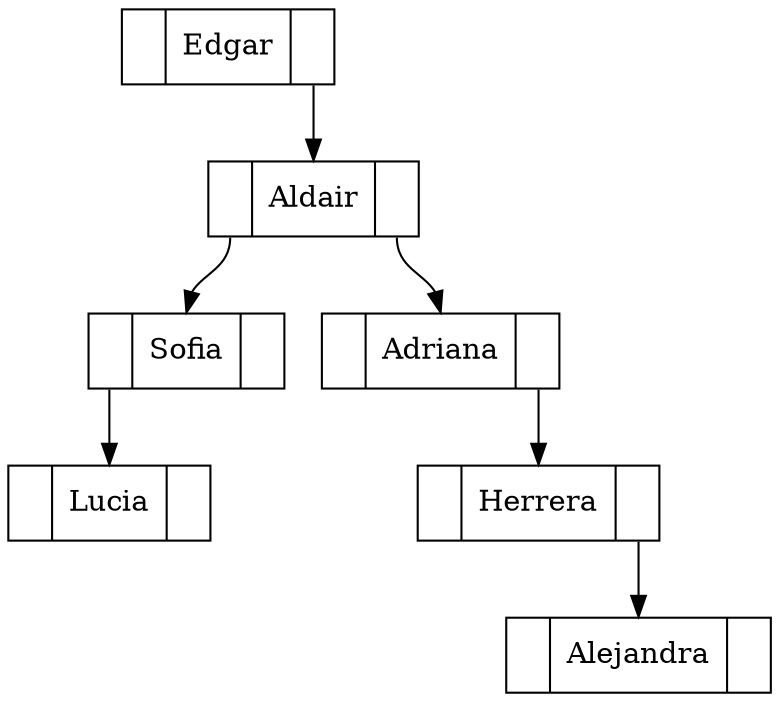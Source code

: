 digraph G { 
Node_Edgar[label= " <f0> | <f1> Edgar | <f2> " shape = "record"] ;
Node_Edgar:f2->Node_Aldair:f1;Node_Aldair[label= " <f0> | <f1> Aldair | <f2> " shape = "record"] ;
Node_Aldair:f0->Node_Sofia:f1;Node_Sofia[label= " <f0> | <f1> Sofia | <f2> " shape = "record"] ;
Node_Sofia:f0->Node_Lucia:f1;Node_Lucia[label= " <f0> | <f1> Lucia | <f2> " shape = "record"] ;
Node_Aldair:f2->Node_Adriana:f1;Node_Adriana[label= " <f0> | <f1> Adriana | <f2> " shape = "record"] ;
Node_Adriana:f2->Node_Herrera:f1;Node_Herrera[label= " <f0> | <f1> Herrera | <f2> " shape = "record"] ;
Node_Herrera:f2->Node_Alejandra:f1;Node_Alejandra[label= " <f0> | <f1> Alejandra | <f2> " shape = "record"] ;
}